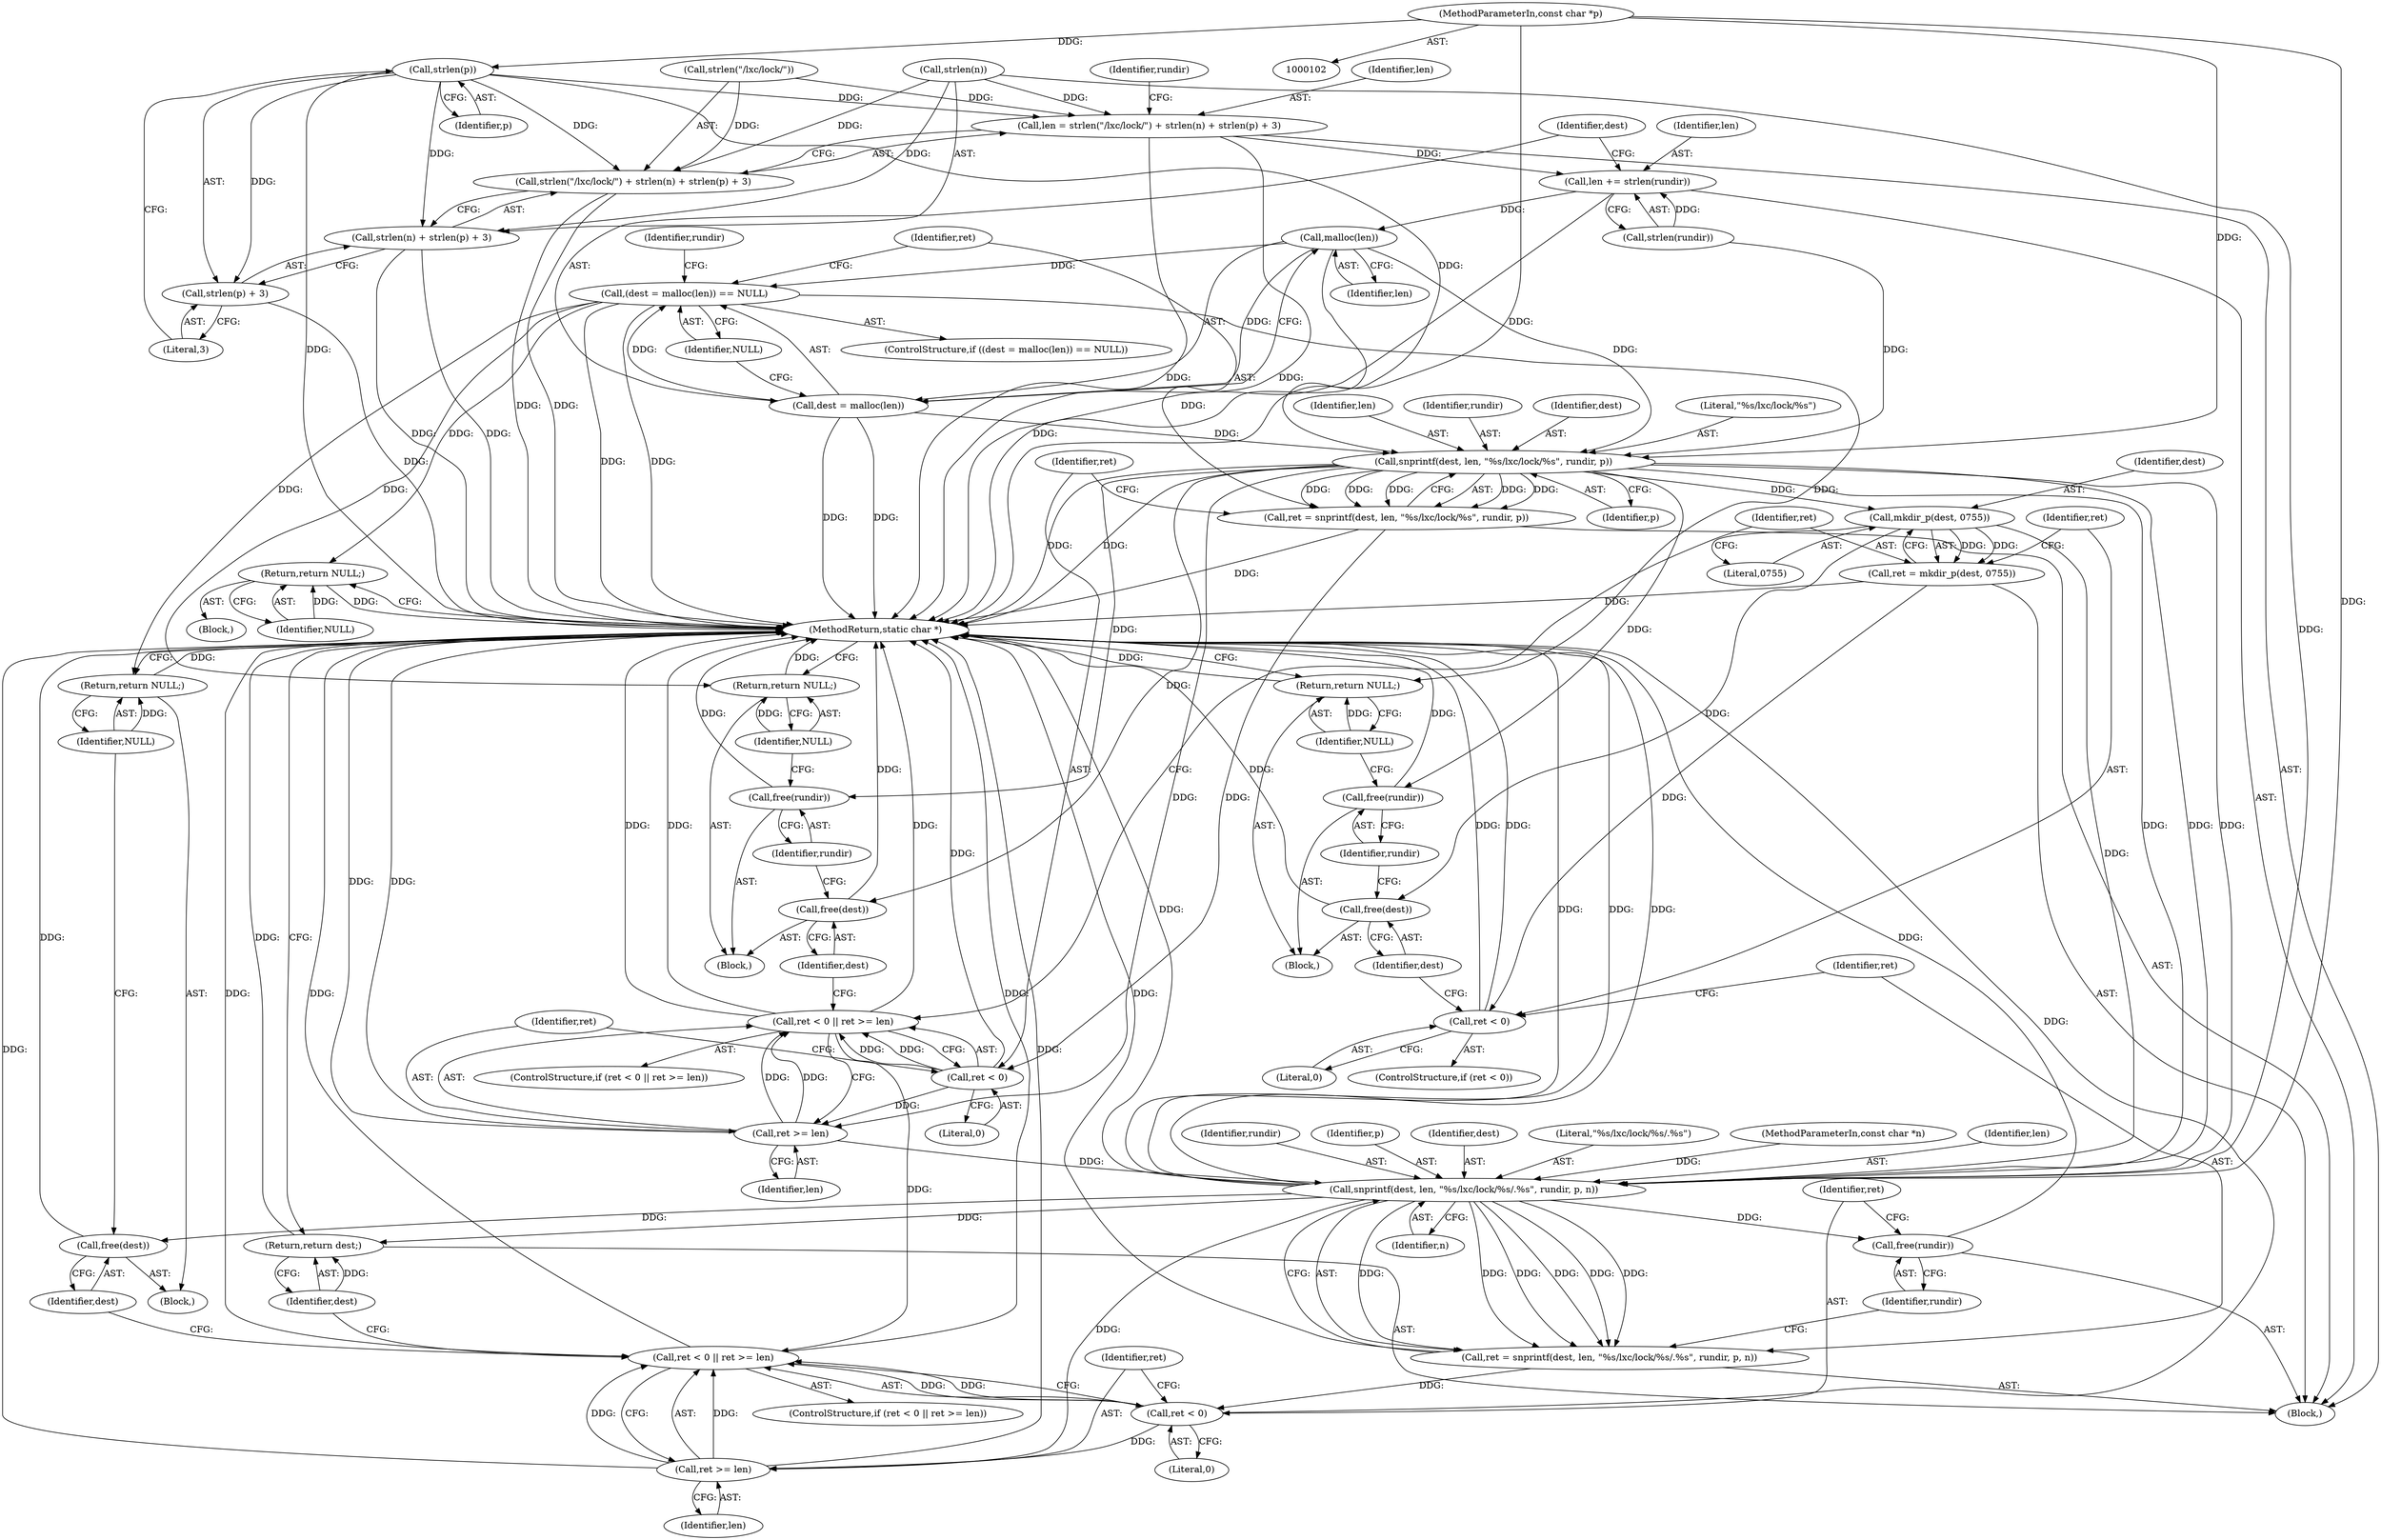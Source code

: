digraph "0_lxc_72cf81f6a3404e35028567db2c99a90406e9c6e6@API" {
"1000119" [label="(Call,strlen(p))"];
"1000103" [label="(MethodParameterIn,const char *p)"];
"1000110" [label="(Call,len = strlen(\"/lxc/lock/\") + strlen(n) + strlen(p) + 3)"];
"1000130" [label="(Call,len += strlen(rundir))"];
"1000138" [label="(Call,malloc(len))"];
"1000135" [label="(Call,(dest = malloc(len)) == NULL)"];
"1000144" [label="(Return,return NULL;)"];
"1000167" [label="(Return,return NULL;)"];
"1000183" [label="(Return,return NULL;)"];
"1000207" [label="(Return,return NULL;)"];
"1000136" [label="(Call,dest = malloc(len))"];
"1000148" [label="(Call,snprintf(dest, len, \"%s/lxc/lock/%s\", rundir, p))"];
"1000146" [label="(Call,ret = snprintf(dest, len, \"%s/lxc/lock/%s\", rundir, p))"];
"1000156" [label="(Call,ret < 0)"];
"1000155" [label="(Call,ret < 0 || ret >= len)"];
"1000197" [label="(Call,ret < 0 || ret >= len)"];
"1000159" [label="(Call,ret >= len)"];
"1000187" [label="(Call,snprintf(dest, len, \"%s/lxc/lock/%s/.%s\", rundir, p, n))"];
"1000185" [label="(Call,ret = snprintf(dest, len, \"%s/lxc/lock/%s/.%s\", rundir, p, n))"];
"1000198" [label="(Call,ret < 0)"];
"1000201" [label="(Call,ret >= len)"];
"1000194" [label="(Call,free(rundir))"];
"1000205" [label="(Call,free(dest))"];
"1000209" [label="(Return,return dest;)"];
"1000163" [label="(Call,free(dest))"];
"1000165" [label="(Call,free(rundir))"];
"1000171" [label="(Call,mkdir_p(dest, 0755))"];
"1000169" [label="(Call,ret = mkdir_p(dest, 0755))"];
"1000175" [label="(Call,ret < 0)"];
"1000179" [label="(Call,free(dest))"];
"1000181" [label="(Call,free(rundir))"];
"1000112" [label="(Call,strlen(\"/lxc/lock/\") + strlen(n) + strlen(p) + 3)"];
"1000115" [label="(Call,strlen(n) + strlen(p) + 3)"];
"1000118" [label="(Call,strlen(p) + 3)"];
"1000105" [label="(Block,)"];
"1000131" [label="(Identifier,len)"];
"1000184" [label="(Identifier,NULL)"];
"1000171" [label="(Call,mkdir_p(dest, 0755))"];
"1000191" [label="(Identifier,rundir)"];
"1000141" [label="(Block,)"];
"1000206" [label="(Identifier,dest)"];
"1000186" [label="(Identifier,ret)"];
"1000199" [label="(Identifier,ret)"];
"1000202" [label="(Identifier,ret)"];
"1000151" [label="(Literal,\"%s/lxc/lock/%s\")"];
"1000130" [label="(Call,len += strlen(rundir))"];
"1000176" [label="(Identifier,ret)"];
"1000150" [label="(Identifier,len)"];
"1000172" [label="(Identifier,dest)"];
"1000135" [label="(Call,(dest = malloc(len)) == NULL)"];
"1000209" [label="(Return,return dest;)"];
"1000145" [label="(Identifier,NULL)"];
"1000167" [label="(Return,return NULL;)"];
"1000196" [label="(ControlStructure,if (ret < 0 || ret >= len))"];
"1000192" [label="(Identifier,p)"];
"1000168" [label="(Identifier,NULL)"];
"1000103" [label="(MethodParameterIn,const char *p)"];
"1000177" [label="(Literal,0)"];
"1000144" [label="(Return,return NULL;)"];
"1000195" [label="(Identifier,rundir)"];
"1000137" [label="(Identifier,dest)"];
"1000198" [label="(Call,ret < 0)"];
"1000194" [label="(Call,free(rundir))"];
"1000155" [label="(Call,ret < 0 || ret >= len)"];
"1000161" [label="(Identifier,len)"];
"1000143" [label="(Identifier,rundir)"];
"1000164" [label="(Identifier,dest)"];
"1000197" [label="(Call,ret < 0 || ret >= len)"];
"1000159" [label="(Call,ret >= len)"];
"1000188" [label="(Identifier,dest)"];
"1000187" [label="(Call,snprintf(dest, len, \"%s/lxc/lock/%s/.%s\", rundir, p, n))"];
"1000204" [label="(Block,)"];
"1000119" [label="(Call,strlen(p))"];
"1000162" [label="(Block,)"];
"1000165" [label="(Call,free(rundir))"];
"1000154" [label="(ControlStructure,if (ret < 0 || ret >= len))"];
"1000152" [label="(Identifier,rundir)"];
"1000153" [label="(Identifier,p)"];
"1000121" [label="(Literal,3)"];
"1000146" [label="(Call,ret = snprintf(dest, len, \"%s/lxc/lock/%s\", rundir, p))"];
"1000160" [label="(Identifier,ret)"];
"1000120" [label="(Identifier,p)"];
"1000208" [label="(Identifier,NULL)"];
"1000116" [label="(Call,strlen(n))"];
"1000185" [label="(Call,ret = snprintf(dest, len, \"%s/lxc/lock/%s/.%s\", rundir, p, n))"];
"1000112" [label="(Call,strlen(\"/lxc/lock/\") + strlen(n) + strlen(p) + 3)"];
"1000181" [label="(Call,free(rundir))"];
"1000149" [label="(Identifier,dest)"];
"1000183" [label="(Return,return NULL;)"];
"1000207" [label="(Return,return NULL;)"];
"1000110" [label="(Call,len = strlen(\"/lxc/lock/\") + strlen(n) + strlen(p) + 3)"];
"1000190" [label="(Literal,\"%s/lxc/lock/%s/.%s\")"];
"1000169" [label="(Call,ret = mkdir_p(dest, 0755))"];
"1000134" [label="(ControlStructure,if ((dest = malloc(len)) == NULL))"];
"1000158" [label="(Literal,0)"];
"1000166" [label="(Identifier,rundir)"];
"1000123" [label="(Identifier,rundir)"];
"1000147" [label="(Identifier,ret)"];
"1000148" [label="(Call,snprintf(dest, len, \"%s/lxc/lock/%s\", rundir, p))"];
"1000193" [label="(Identifier,n)"];
"1000157" [label="(Identifier,ret)"];
"1000139" [label="(Identifier,len)"];
"1000175" [label="(Call,ret < 0)"];
"1000132" [label="(Call,strlen(rundir))"];
"1000113" [label="(Call,strlen(\"/lxc/lock/\"))"];
"1000136" [label="(Call,dest = malloc(len))"];
"1000210" [label="(Identifier,dest)"];
"1000200" [label="(Literal,0)"];
"1000201" [label="(Call,ret >= len)"];
"1000179" [label="(Call,free(dest))"];
"1000178" [label="(Block,)"];
"1000163" [label="(Call,free(dest))"];
"1000118" [label="(Call,strlen(p) + 3)"];
"1000138" [label="(Call,malloc(len))"];
"1000180" [label="(Identifier,dest)"];
"1000140" [label="(Identifier,NULL)"];
"1000205" [label="(Call,free(dest))"];
"1000156" [label="(Call,ret < 0)"];
"1000203" [label="(Identifier,len)"];
"1000170" [label="(Identifier,ret)"];
"1000174" [label="(ControlStructure,if (ret < 0))"];
"1000211" [label="(MethodReturn,static char *)"];
"1000173" [label="(Literal,0755)"];
"1000104" [label="(MethodParameterIn,const char *n)"];
"1000115" [label="(Call,strlen(n) + strlen(p) + 3)"];
"1000111" [label="(Identifier,len)"];
"1000189" [label="(Identifier,len)"];
"1000182" [label="(Identifier,rundir)"];
"1000119" -> "1000118"  [label="AST: "];
"1000119" -> "1000120"  [label="CFG: "];
"1000120" -> "1000119"  [label="AST: "];
"1000121" -> "1000119"  [label="CFG: "];
"1000119" -> "1000211"  [label="DDG: "];
"1000119" -> "1000110"  [label="DDG: "];
"1000119" -> "1000112"  [label="DDG: "];
"1000119" -> "1000115"  [label="DDG: "];
"1000119" -> "1000118"  [label="DDG: "];
"1000103" -> "1000119"  [label="DDG: "];
"1000119" -> "1000148"  [label="DDG: "];
"1000103" -> "1000102"  [label="AST: "];
"1000103" -> "1000211"  [label="DDG: "];
"1000103" -> "1000148"  [label="DDG: "];
"1000103" -> "1000187"  [label="DDG: "];
"1000110" -> "1000105"  [label="AST: "];
"1000110" -> "1000112"  [label="CFG: "];
"1000111" -> "1000110"  [label="AST: "];
"1000112" -> "1000110"  [label="AST: "];
"1000123" -> "1000110"  [label="CFG: "];
"1000110" -> "1000211"  [label="DDG: "];
"1000110" -> "1000211"  [label="DDG: "];
"1000113" -> "1000110"  [label="DDG: "];
"1000116" -> "1000110"  [label="DDG: "];
"1000110" -> "1000130"  [label="DDG: "];
"1000130" -> "1000105"  [label="AST: "];
"1000130" -> "1000132"  [label="CFG: "];
"1000131" -> "1000130"  [label="AST: "];
"1000132" -> "1000130"  [label="AST: "];
"1000137" -> "1000130"  [label="CFG: "];
"1000130" -> "1000211"  [label="DDG: "];
"1000132" -> "1000130"  [label="DDG: "];
"1000130" -> "1000138"  [label="DDG: "];
"1000138" -> "1000136"  [label="AST: "];
"1000138" -> "1000139"  [label="CFG: "];
"1000139" -> "1000138"  [label="AST: "];
"1000136" -> "1000138"  [label="CFG: "];
"1000138" -> "1000211"  [label="DDG: "];
"1000138" -> "1000135"  [label="DDG: "];
"1000138" -> "1000136"  [label="DDG: "];
"1000138" -> "1000148"  [label="DDG: "];
"1000135" -> "1000134"  [label="AST: "];
"1000135" -> "1000140"  [label="CFG: "];
"1000136" -> "1000135"  [label="AST: "];
"1000140" -> "1000135"  [label="AST: "];
"1000143" -> "1000135"  [label="CFG: "];
"1000147" -> "1000135"  [label="CFG: "];
"1000135" -> "1000211"  [label="DDG: "];
"1000135" -> "1000211"  [label="DDG: "];
"1000136" -> "1000135"  [label="DDG: "];
"1000135" -> "1000144"  [label="DDG: "];
"1000135" -> "1000167"  [label="DDG: "];
"1000135" -> "1000183"  [label="DDG: "];
"1000135" -> "1000207"  [label="DDG: "];
"1000144" -> "1000141"  [label="AST: "];
"1000144" -> "1000145"  [label="CFG: "];
"1000145" -> "1000144"  [label="AST: "];
"1000211" -> "1000144"  [label="CFG: "];
"1000144" -> "1000211"  [label="DDG: "];
"1000145" -> "1000144"  [label="DDG: "];
"1000167" -> "1000162"  [label="AST: "];
"1000167" -> "1000168"  [label="CFG: "];
"1000168" -> "1000167"  [label="AST: "];
"1000211" -> "1000167"  [label="CFG: "];
"1000167" -> "1000211"  [label="DDG: "];
"1000168" -> "1000167"  [label="DDG: "];
"1000183" -> "1000178"  [label="AST: "];
"1000183" -> "1000184"  [label="CFG: "];
"1000184" -> "1000183"  [label="AST: "];
"1000211" -> "1000183"  [label="CFG: "];
"1000183" -> "1000211"  [label="DDG: "];
"1000184" -> "1000183"  [label="DDG: "];
"1000207" -> "1000204"  [label="AST: "];
"1000207" -> "1000208"  [label="CFG: "];
"1000208" -> "1000207"  [label="AST: "];
"1000211" -> "1000207"  [label="CFG: "];
"1000207" -> "1000211"  [label="DDG: "];
"1000208" -> "1000207"  [label="DDG: "];
"1000137" -> "1000136"  [label="AST: "];
"1000140" -> "1000136"  [label="CFG: "];
"1000136" -> "1000211"  [label="DDG: "];
"1000136" -> "1000211"  [label="DDG: "];
"1000136" -> "1000148"  [label="DDG: "];
"1000148" -> "1000146"  [label="AST: "];
"1000148" -> "1000153"  [label="CFG: "];
"1000149" -> "1000148"  [label="AST: "];
"1000150" -> "1000148"  [label="AST: "];
"1000151" -> "1000148"  [label="AST: "];
"1000152" -> "1000148"  [label="AST: "];
"1000153" -> "1000148"  [label="AST: "];
"1000146" -> "1000148"  [label="CFG: "];
"1000148" -> "1000211"  [label="DDG: "];
"1000148" -> "1000211"  [label="DDG: "];
"1000148" -> "1000146"  [label="DDG: "];
"1000148" -> "1000146"  [label="DDG: "];
"1000148" -> "1000146"  [label="DDG: "];
"1000148" -> "1000146"  [label="DDG: "];
"1000148" -> "1000146"  [label="DDG: "];
"1000132" -> "1000148"  [label="DDG: "];
"1000148" -> "1000159"  [label="DDG: "];
"1000148" -> "1000163"  [label="DDG: "];
"1000148" -> "1000165"  [label="DDG: "];
"1000148" -> "1000171"  [label="DDG: "];
"1000148" -> "1000181"  [label="DDG: "];
"1000148" -> "1000187"  [label="DDG: "];
"1000148" -> "1000187"  [label="DDG: "];
"1000148" -> "1000187"  [label="DDG: "];
"1000146" -> "1000105"  [label="AST: "];
"1000147" -> "1000146"  [label="AST: "];
"1000157" -> "1000146"  [label="CFG: "];
"1000146" -> "1000211"  [label="DDG: "];
"1000146" -> "1000156"  [label="DDG: "];
"1000156" -> "1000155"  [label="AST: "];
"1000156" -> "1000158"  [label="CFG: "];
"1000157" -> "1000156"  [label="AST: "];
"1000158" -> "1000156"  [label="AST: "];
"1000160" -> "1000156"  [label="CFG: "];
"1000155" -> "1000156"  [label="CFG: "];
"1000156" -> "1000211"  [label="DDG: "];
"1000156" -> "1000155"  [label="DDG: "];
"1000156" -> "1000155"  [label="DDG: "];
"1000156" -> "1000159"  [label="DDG: "];
"1000155" -> "1000154"  [label="AST: "];
"1000155" -> "1000159"  [label="CFG: "];
"1000159" -> "1000155"  [label="AST: "];
"1000164" -> "1000155"  [label="CFG: "];
"1000170" -> "1000155"  [label="CFG: "];
"1000155" -> "1000211"  [label="DDG: "];
"1000155" -> "1000211"  [label="DDG: "];
"1000155" -> "1000211"  [label="DDG: "];
"1000159" -> "1000155"  [label="DDG: "];
"1000159" -> "1000155"  [label="DDG: "];
"1000155" -> "1000197"  [label="DDG: "];
"1000197" -> "1000196"  [label="AST: "];
"1000197" -> "1000198"  [label="CFG: "];
"1000197" -> "1000201"  [label="CFG: "];
"1000198" -> "1000197"  [label="AST: "];
"1000201" -> "1000197"  [label="AST: "];
"1000206" -> "1000197"  [label="CFG: "];
"1000210" -> "1000197"  [label="CFG: "];
"1000197" -> "1000211"  [label="DDG: "];
"1000197" -> "1000211"  [label="DDG: "];
"1000197" -> "1000211"  [label="DDG: "];
"1000198" -> "1000197"  [label="DDG: "];
"1000198" -> "1000197"  [label="DDG: "];
"1000201" -> "1000197"  [label="DDG: "];
"1000201" -> "1000197"  [label="DDG: "];
"1000159" -> "1000161"  [label="CFG: "];
"1000160" -> "1000159"  [label="AST: "];
"1000161" -> "1000159"  [label="AST: "];
"1000159" -> "1000211"  [label="DDG: "];
"1000159" -> "1000211"  [label="DDG: "];
"1000159" -> "1000187"  [label="DDG: "];
"1000187" -> "1000185"  [label="AST: "];
"1000187" -> "1000193"  [label="CFG: "];
"1000188" -> "1000187"  [label="AST: "];
"1000189" -> "1000187"  [label="AST: "];
"1000190" -> "1000187"  [label="AST: "];
"1000191" -> "1000187"  [label="AST: "];
"1000192" -> "1000187"  [label="AST: "];
"1000193" -> "1000187"  [label="AST: "];
"1000185" -> "1000187"  [label="CFG: "];
"1000187" -> "1000211"  [label="DDG: "];
"1000187" -> "1000211"  [label="DDG: "];
"1000187" -> "1000211"  [label="DDG: "];
"1000187" -> "1000211"  [label="DDG: "];
"1000187" -> "1000185"  [label="DDG: "];
"1000187" -> "1000185"  [label="DDG: "];
"1000187" -> "1000185"  [label="DDG: "];
"1000187" -> "1000185"  [label="DDG: "];
"1000187" -> "1000185"  [label="DDG: "];
"1000187" -> "1000185"  [label="DDG: "];
"1000171" -> "1000187"  [label="DDG: "];
"1000116" -> "1000187"  [label="DDG: "];
"1000104" -> "1000187"  [label="DDG: "];
"1000187" -> "1000194"  [label="DDG: "];
"1000187" -> "1000201"  [label="DDG: "];
"1000187" -> "1000205"  [label="DDG: "];
"1000187" -> "1000209"  [label="DDG: "];
"1000185" -> "1000105"  [label="AST: "];
"1000186" -> "1000185"  [label="AST: "];
"1000195" -> "1000185"  [label="CFG: "];
"1000185" -> "1000211"  [label="DDG: "];
"1000185" -> "1000198"  [label="DDG: "];
"1000198" -> "1000200"  [label="CFG: "];
"1000199" -> "1000198"  [label="AST: "];
"1000200" -> "1000198"  [label="AST: "];
"1000202" -> "1000198"  [label="CFG: "];
"1000198" -> "1000211"  [label="DDG: "];
"1000198" -> "1000201"  [label="DDG: "];
"1000201" -> "1000203"  [label="CFG: "];
"1000202" -> "1000201"  [label="AST: "];
"1000203" -> "1000201"  [label="AST: "];
"1000201" -> "1000211"  [label="DDG: "];
"1000201" -> "1000211"  [label="DDG: "];
"1000194" -> "1000105"  [label="AST: "];
"1000194" -> "1000195"  [label="CFG: "];
"1000195" -> "1000194"  [label="AST: "];
"1000199" -> "1000194"  [label="CFG: "];
"1000194" -> "1000211"  [label="DDG: "];
"1000205" -> "1000204"  [label="AST: "];
"1000205" -> "1000206"  [label="CFG: "];
"1000206" -> "1000205"  [label="AST: "];
"1000208" -> "1000205"  [label="CFG: "];
"1000205" -> "1000211"  [label="DDG: "];
"1000209" -> "1000105"  [label="AST: "];
"1000209" -> "1000210"  [label="CFG: "];
"1000210" -> "1000209"  [label="AST: "];
"1000211" -> "1000209"  [label="CFG: "];
"1000209" -> "1000211"  [label="DDG: "];
"1000210" -> "1000209"  [label="DDG: "];
"1000163" -> "1000162"  [label="AST: "];
"1000163" -> "1000164"  [label="CFG: "];
"1000164" -> "1000163"  [label="AST: "];
"1000166" -> "1000163"  [label="CFG: "];
"1000163" -> "1000211"  [label="DDG: "];
"1000165" -> "1000162"  [label="AST: "];
"1000165" -> "1000166"  [label="CFG: "];
"1000166" -> "1000165"  [label="AST: "];
"1000168" -> "1000165"  [label="CFG: "];
"1000165" -> "1000211"  [label="DDG: "];
"1000171" -> "1000169"  [label="AST: "];
"1000171" -> "1000173"  [label="CFG: "];
"1000172" -> "1000171"  [label="AST: "];
"1000173" -> "1000171"  [label="AST: "];
"1000169" -> "1000171"  [label="CFG: "];
"1000171" -> "1000169"  [label="DDG: "];
"1000171" -> "1000169"  [label="DDG: "];
"1000171" -> "1000179"  [label="DDG: "];
"1000169" -> "1000105"  [label="AST: "];
"1000170" -> "1000169"  [label="AST: "];
"1000176" -> "1000169"  [label="CFG: "];
"1000169" -> "1000211"  [label="DDG: "];
"1000169" -> "1000175"  [label="DDG: "];
"1000175" -> "1000174"  [label="AST: "];
"1000175" -> "1000177"  [label="CFG: "];
"1000176" -> "1000175"  [label="AST: "];
"1000177" -> "1000175"  [label="AST: "];
"1000180" -> "1000175"  [label="CFG: "];
"1000186" -> "1000175"  [label="CFG: "];
"1000175" -> "1000211"  [label="DDG: "];
"1000175" -> "1000211"  [label="DDG: "];
"1000179" -> "1000178"  [label="AST: "];
"1000179" -> "1000180"  [label="CFG: "];
"1000180" -> "1000179"  [label="AST: "];
"1000182" -> "1000179"  [label="CFG: "];
"1000179" -> "1000211"  [label="DDG: "];
"1000181" -> "1000178"  [label="AST: "];
"1000181" -> "1000182"  [label="CFG: "];
"1000182" -> "1000181"  [label="AST: "];
"1000184" -> "1000181"  [label="CFG: "];
"1000181" -> "1000211"  [label="DDG: "];
"1000112" -> "1000115"  [label="CFG: "];
"1000113" -> "1000112"  [label="AST: "];
"1000115" -> "1000112"  [label="AST: "];
"1000112" -> "1000211"  [label="DDG: "];
"1000112" -> "1000211"  [label="DDG: "];
"1000113" -> "1000112"  [label="DDG: "];
"1000116" -> "1000112"  [label="DDG: "];
"1000115" -> "1000118"  [label="CFG: "];
"1000116" -> "1000115"  [label="AST: "];
"1000118" -> "1000115"  [label="AST: "];
"1000115" -> "1000211"  [label="DDG: "];
"1000115" -> "1000211"  [label="DDG: "];
"1000116" -> "1000115"  [label="DDG: "];
"1000118" -> "1000121"  [label="CFG: "];
"1000121" -> "1000118"  [label="AST: "];
"1000118" -> "1000211"  [label="DDG: "];
}

